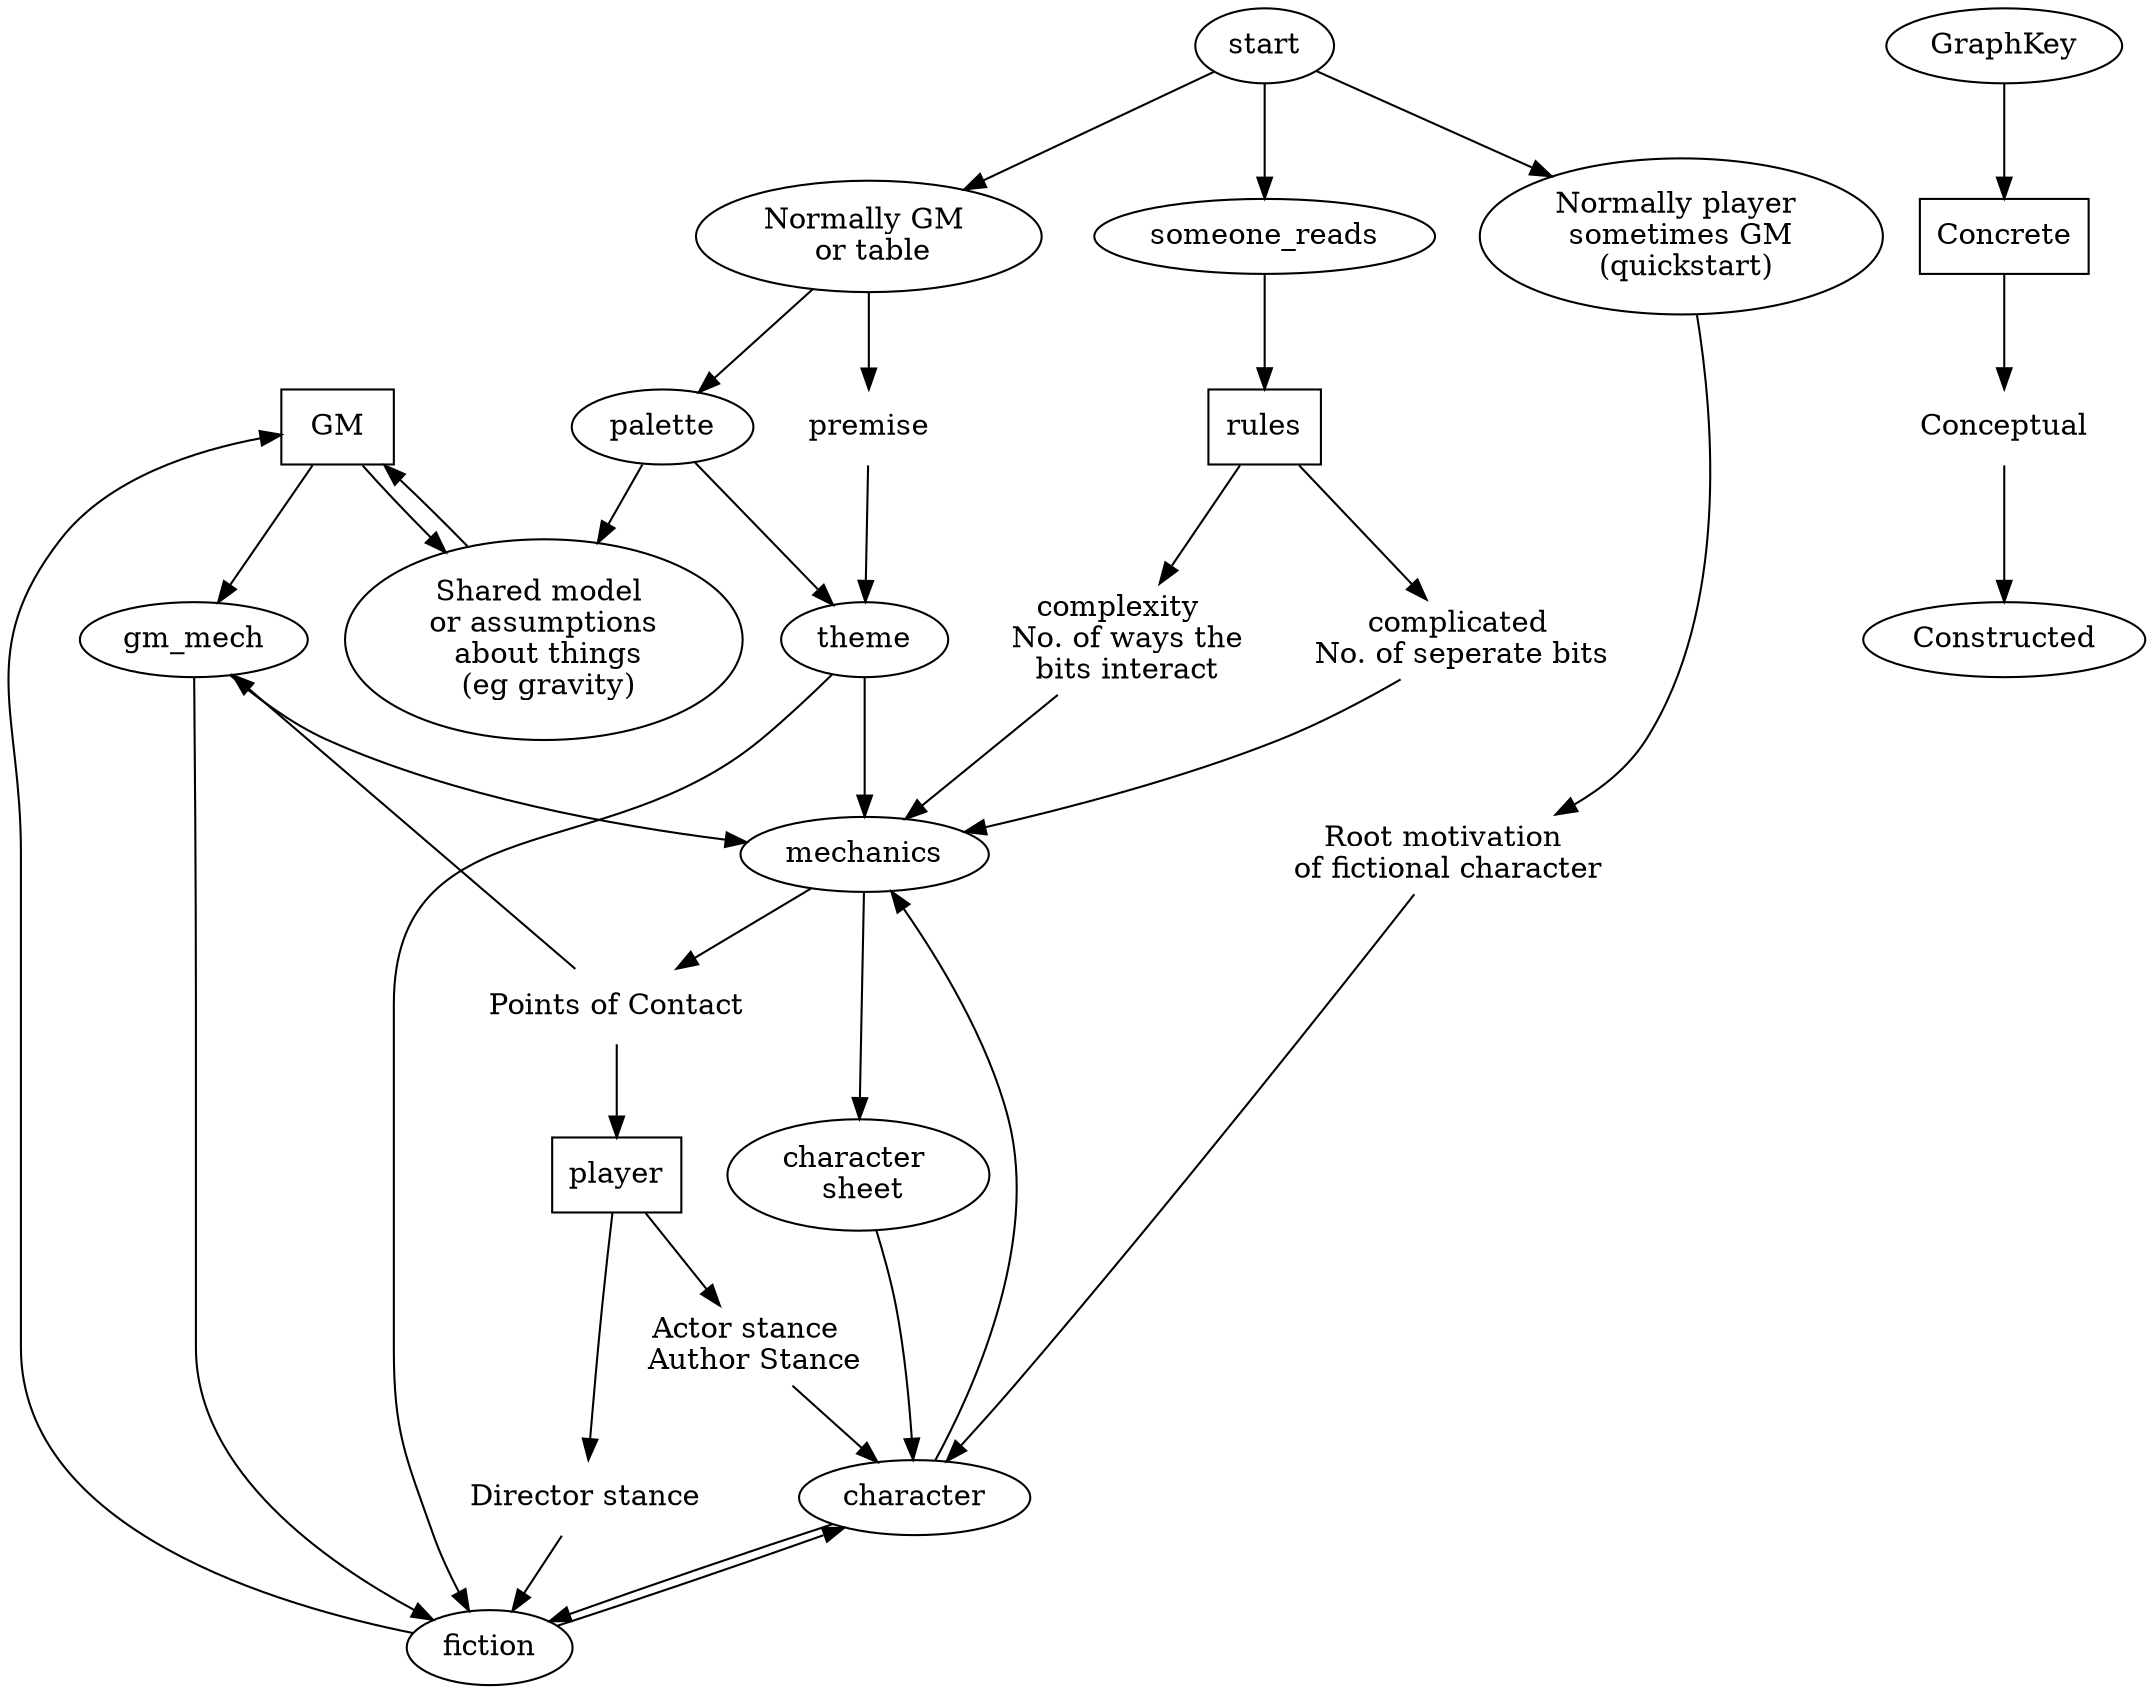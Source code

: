 digraph {
overalp = false
splines=true

{
node [shape=box]
GM
player
rules
Concrete
}

{
node [shape=plaintext]
premise
complexity
complication
poc
roots
stances
director
Conceptual
}




start1 [label="Normally GM &#92;n or table"]
start2 [label="Normally player &#92;n sometimes GM &#92;n (quickstart)"]
complication [label="complicated &#92;nNo. of seperate bits"]
complexity [label="complexity &#92;n No. of ways the&#92;n bits interact"]
gravity [label="Shared model &#92;n or assumptions &#92;n about things&#92;n (eg gravity)"]
stances [label="Actor stance &#92;n Author Stance"]
director [label="Director stance"]
poc [label="Points of Contact"]
roots [label="Root motivation&#92;n of fictional character"]
sheet [label="character &#92;n sheet"]

start1 -> {premise, palette}
premise -> theme
palette -> {theme, gravity}

theme -> {mechanics, fiction}
gravity -> GM
GM -> {gravity,gm_mech}
gm_mech ->{fiction, mechanics}

mechanics -> {sheet, poc}
fiction ->{GM, character}
rules -> {complexity, complication} -> mechanics
character -> {mechanics, fiction}

sheet -> character
poc -> {player, gm_mech}
player -> director -> fiction
player -> stances -> character

roots -> character
start2 -> roots

start->{start1, start2}
start -> someone_reads -> rules
GraphKey -> Concrete -> Conceptual -> Constructed

}
